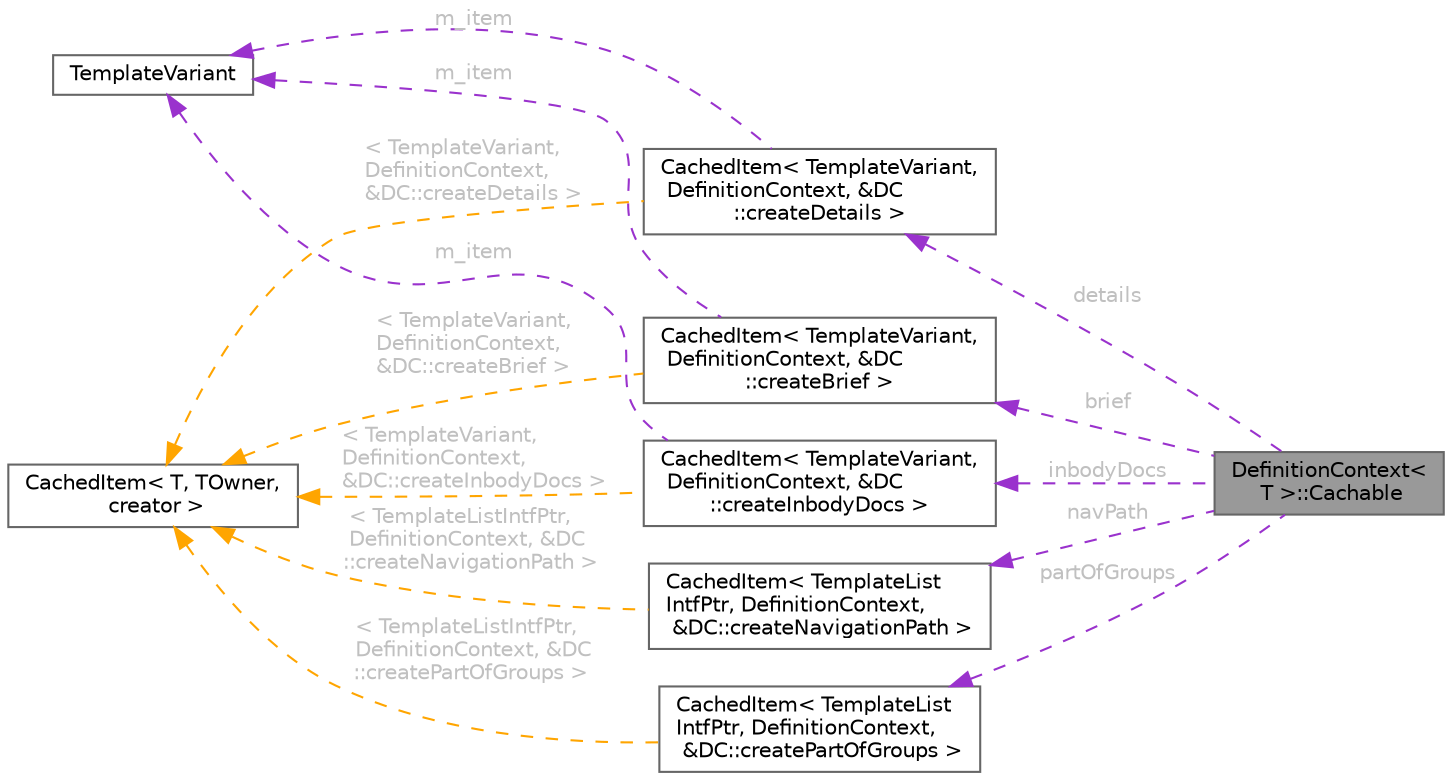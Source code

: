 digraph "DefinitionContext&lt; T &gt;::Cachable"
{
 // INTERACTIVE_SVG=YES
 // LATEX_PDF_SIZE
  bgcolor="transparent";
  edge [fontname=Helvetica,fontsize=10,labelfontname=Helvetica,labelfontsize=10];
  node [fontname=Helvetica,fontsize=10,shape=box,height=0.2,width=0.4];
  rankdir="LR";
  Node1 [id="Node000001",label="DefinitionContext\<\l T \>::Cachable",height=0.2,width=0.4,color="gray40", fillcolor="grey60", style="filled", fontcolor="black",tooltip=" "];
  Node2 -> Node1 [id="edge1_Node000001_Node000002",dir="back",color="darkorchid3",style="dashed",tooltip=" ",label=" details",fontcolor="grey" ];
  Node2 [id="Node000002",label="CachedItem\< TemplateVariant,\l DefinitionContext, &DC\l::createDetails \>",height=0.2,width=0.4,color="gray40", fillcolor="white", style="filled",URL="$d7/dc1/class_cached_item.html",tooltip=" "];
  Node3 -> Node2 [id="edge2_Node000002_Node000003",dir="back",color="darkorchid3",style="dashed",tooltip=" ",label=" m_item",fontcolor="grey" ];
  Node3 [id="Node000003",label="TemplateVariant",height=0.2,width=0.4,color="gray40", fillcolor="white", style="filled",URL="$d1/dba/class_template_variant.html",tooltip="Variant type which can hold one value of a fixed set of types."];
  Node4 -> Node2 [id="edge3_Node000002_Node000004",dir="back",color="orange",style="dashed",tooltip=" ",label=" \< TemplateVariant,\l DefinitionContext,\l &DC::createDetails \>",fontcolor="grey" ];
  Node4 [id="Node000004",label="CachedItem\< T, TOwner,\l creator \>",height=0.2,width=0.4,color="gray40", fillcolor="white", style="filled",URL="$d7/dc1/class_cached_item.html",tooltip="Wrapper for data that needs to be cached."];
  Node5 -> Node1 [id="edge4_Node000001_Node000005",dir="back",color="darkorchid3",style="dashed",tooltip=" ",label=" brief",fontcolor="grey" ];
  Node5 [id="Node000005",label="CachedItem\< TemplateVariant,\l DefinitionContext, &DC\l::createBrief \>",height=0.2,width=0.4,color="gray40", fillcolor="white", style="filled",URL="$d7/dc1/class_cached_item.html",tooltip=" "];
  Node3 -> Node5 [id="edge5_Node000005_Node000003",dir="back",color="darkorchid3",style="dashed",tooltip=" ",label=" m_item",fontcolor="grey" ];
  Node4 -> Node5 [id="edge6_Node000005_Node000004",dir="back",color="orange",style="dashed",tooltip=" ",label=" \< TemplateVariant,\l DefinitionContext,\l &DC::createBrief \>",fontcolor="grey" ];
  Node6 -> Node1 [id="edge7_Node000001_Node000006",dir="back",color="darkorchid3",style="dashed",tooltip=" ",label=" inbodyDocs",fontcolor="grey" ];
  Node6 [id="Node000006",label="CachedItem\< TemplateVariant,\l DefinitionContext, &DC\l::createInbodyDocs \>",height=0.2,width=0.4,color="gray40", fillcolor="white", style="filled",URL="$d7/dc1/class_cached_item.html",tooltip=" "];
  Node3 -> Node6 [id="edge8_Node000006_Node000003",dir="back",color="darkorchid3",style="dashed",tooltip=" ",label=" m_item",fontcolor="grey" ];
  Node4 -> Node6 [id="edge9_Node000006_Node000004",dir="back",color="orange",style="dashed",tooltip=" ",label=" \< TemplateVariant,\l DefinitionContext,\l &DC::createInbodyDocs \>",fontcolor="grey" ];
  Node7 -> Node1 [id="edge10_Node000001_Node000007",dir="back",color="darkorchid3",style="dashed",tooltip=" ",label=" navPath",fontcolor="grey" ];
  Node7 [id="Node000007",label="CachedItem\< TemplateList\lIntfPtr, DefinitionContext,\l &DC::createNavigationPath \>",height=0.2,width=0.4,color="gray40", fillcolor="white", style="filled",URL="$d7/dc1/class_cached_item.html",tooltip=" "];
  Node4 -> Node7 [id="edge11_Node000007_Node000004",dir="back",color="orange",style="dashed",tooltip=" ",label=" \< TemplateListIntfPtr,\l DefinitionContext, &DC\l::createNavigationPath \>",fontcolor="grey" ];
  Node8 -> Node1 [id="edge12_Node000001_Node000008",dir="back",color="darkorchid3",style="dashed",tooltip=" ",label=" partOfGroups",fontcolor="grey" ];
  Node8 [id="Node000008",label="CachedItem\< TemplateList\lIntfPtr, DefinitionContext,\l &DC::createPartOfGroups \>",height=0.2,width=0.4,color="gray40", fillcolor="white", style="filled",URL="$d7/dc1/class_cached_item.html",tooltip=" "];
  Node4 -> Node8 [id="edge13_Node000008_Node000004",dir="back",color="orange",style="dashed",tooltip=" ",label=" \< TemplateListIntfPtr,\l DefinitionContext, &DC\l::createPartOfGroups \>",fontcolor="grey" ];
}
